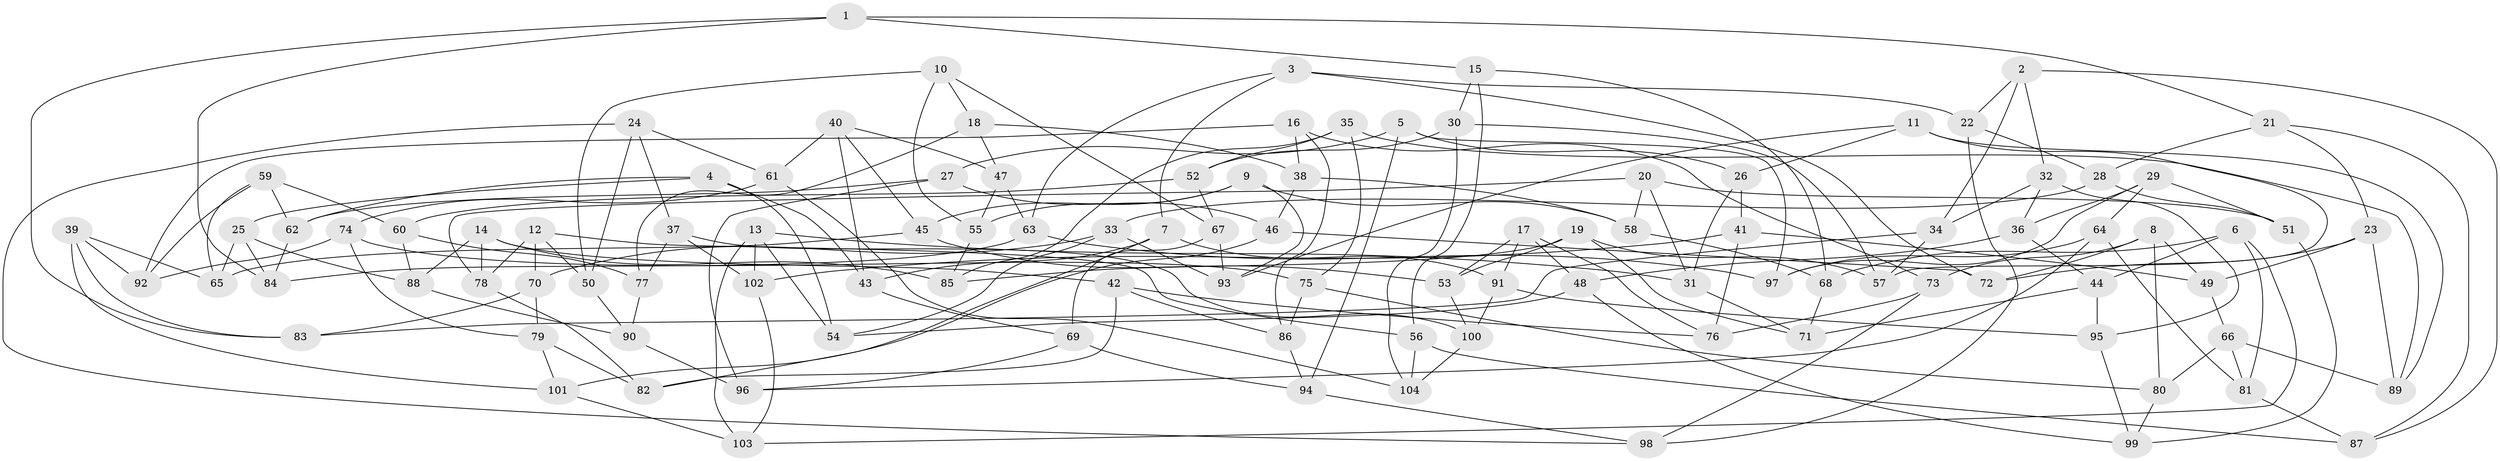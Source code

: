 // Generated by graph-tools (version 1.1) at 2025/37/03/09/25 02:37:50]
// undirected, 104 vertices, 208 edges
graph export_dot {
graph [start="1"]
  node [color=gray90,style=filled];
  1;
  2;
  3;
  4;
  5;
  6;
  7;
  8;
  9;
  10;
  11;
  12;
  13;
  14;
  15;
  16;
  17;
  18;
  19;
  20;
  21;
  22;
  23;
  24;
  25;
  26;
  27;
  28;
  29;
  30;
  31;
  32;
  33;
  34;
  35;
  36;
  37;
  38;
  39;
  40;
  41;
  42;
  43;
  44;
  45;
  46;
  47;
  48;
  49;
  50;
  51;
  52;
  53;
  54;
  55;
  56;
  57;
  58;
  59;
  60;
  61;
  62;
  63;
  64;
  65;
  66;
  67;
  68;
  69;
  70;
  71;
  72;
  73;
  74;
  75;
  76;
  77;
  78;
  79;
  80;
  81;
  82;
  83;
  84;
  85;
  86;
  87;
  88;
  89;
  90;
  91;
  92;
  93;
  94;
  95;
  96;
  97;
  98;
  99;
  100;
  101;
  102;
  103;
  104;
  1 -- 83;
  1 -- 84;
  1 -- 15;
  1 -- 21;
  2 -- 34;
  2 -- 22;
  2 -- 32;
  2 -- 87;
  3 -- 22;
  3 -- 7;
  3 -- 63;
  3 -- 72;
  4 -- 25;
  4 -- 43;
  4 -- 62;
  4 -- 54;
  5 -- 94;
  5 -- 97;
  5 -- 26;
  5 -- 27;
  6 -- 44;
  6 -- 103;
  6 -- 81;
  6 -- 68;
  7 -- 82;
  7 -- 91;
  7 -- 43;
  8 -- 72;
  8 -- 73;
  8 -- 80;
  8 -- 49;
  9 -- 55;
  9 -- 93;
  9 -- 58;
  9 -- 45;
  10 -- 67;
  10 -- 55;
  10 -- 50;
  10 -- 18;
  11 -- 57;
  11 -- 89;
  11 -- 93;
  11 -- 26;
  12 -- 70;
  12 -- 56;
  12 -- 50;
  12 -- 78;
  13 -- 31;
  13 -- 54;
  13 -- 103;
  13 -- 102;
  14 -- 85;
  14 -- 78;
  14 -- 42;
  14 -- 88;
  15 -- 56;
  15 -- 30;
  15 -- 68;
  16 -- 38;
  16 -- 92;
  16 -- 86;
  16 -- 73;
  17 -- 48;
  17 -- 91;
  17 -- 76;
  17 -- 53;
  18 -- 47;
  18 -- 38;
  18 -- 77;
  19 -- 85;
  19 -- 71;
  19 -- 57;
  19 -- 53;
  20 -- 31;
  20 -- 78;
  20 -- 51;
  20 -- 58;
  21 -- 87;
  21 -- 23;
  21 -- 28;
  22 -- 98;
  22 -- 28;
  23 -- 49;
  23 -- 89;
  23 -- 72;
  24 -- 50;
  24 -- 37;
  24 -- 61;
  24 -- 98;
  25 -- 65;
  25 -- 88;
  25 -- 84;
  26 -- 31;
  26 -- 41;
  27 -- 46;
  27 -- 62;
  27 -- 96;
  28 -- 51;
  28 -- 33;
  29 -- 36;
  29 -- 64;
  29 -- 97;
  29 -- 51;
  30 -- 57;
  30 -- 104;
  30 -- 52;
  31 -- 71;
  32 -- 36;
  32 -- 95;
  32 -- 34;
  33 -- 93;
  33 -- 70;
  33 -- 54;
  34 -- 83;
  34 -- 57;
  35 -- 75;
  35 -- 52;
  35 -- 89;
  35 -- 85;
  36 -- 48;
  36 -- 44;
  37 -- 100;
  37 -- 102;
  37 -- 77;
  38 -- 46;
  38 -- 58;
  39 -- 101;
  39 -- 83;
  39 -- 65;
  39 -- 92;
  40 -- 61;
  40 -- 45;
  40 -- 47;
  40 -- 43;
  41 -- 102;
  41 -- 49;
  41 -- 76;
  42 -- 82;
  42 -- 86;
  42 -- 76;
  43 -- 69;
  44 -- 95;
  44 -- 71;
  45 -- 65;
  45 -- 53;
  46 -- 101;
  46 -- 72;
  47 -- 63;
  47 -- 55;
  48 -- 54;
  48 -- 99;
  49 -- 66;
  50 -- 90;
  51 -- 99;
  52 -- 60;
  52 -- 67;
  53 -- 100;
  55 -- 85;
  56 -- 104;
  56 -- 87;
  58 -- 68;
  59 -- 62;
  59 -- 65;
  59 -- 92;
  59 -- 60;
  60 -- 88;
  60 -- 77;
  61 -- 74;
  61 -- 104;
  62 -- 84;
  63 -- 97;
  63 -- 84;
  64 -- 81;
  64 -- 96;
  64 -- 97;
  66 -- 81;
  66 -- 80;
  66 -- 89;
  67 -- 93;
  67 -- 69;
  68 -- 71;
  69 -- 96;
  69 -- 94;
  70 -- 83;
  70 -- 79;
  73 -- 98;
  73 -- 76;
  74 -- 79;
  74 -- 75;
  74 -- 92;
  75 -- 80;
  75 -- 86;
  77 -- 90;
  78 -- 82;
  79 -- 82;
  79 -- 101;
  80 -- 99;
  81 -- 87;
  86 -- 94;
  88 -- 90;
  90 -- 96;
  91 -- 100;
  91 -- 95;
  94 -- 98;
  95 -- 99;
  100 -- 104;
  101 -- 103;
  102 -- 103;
}
